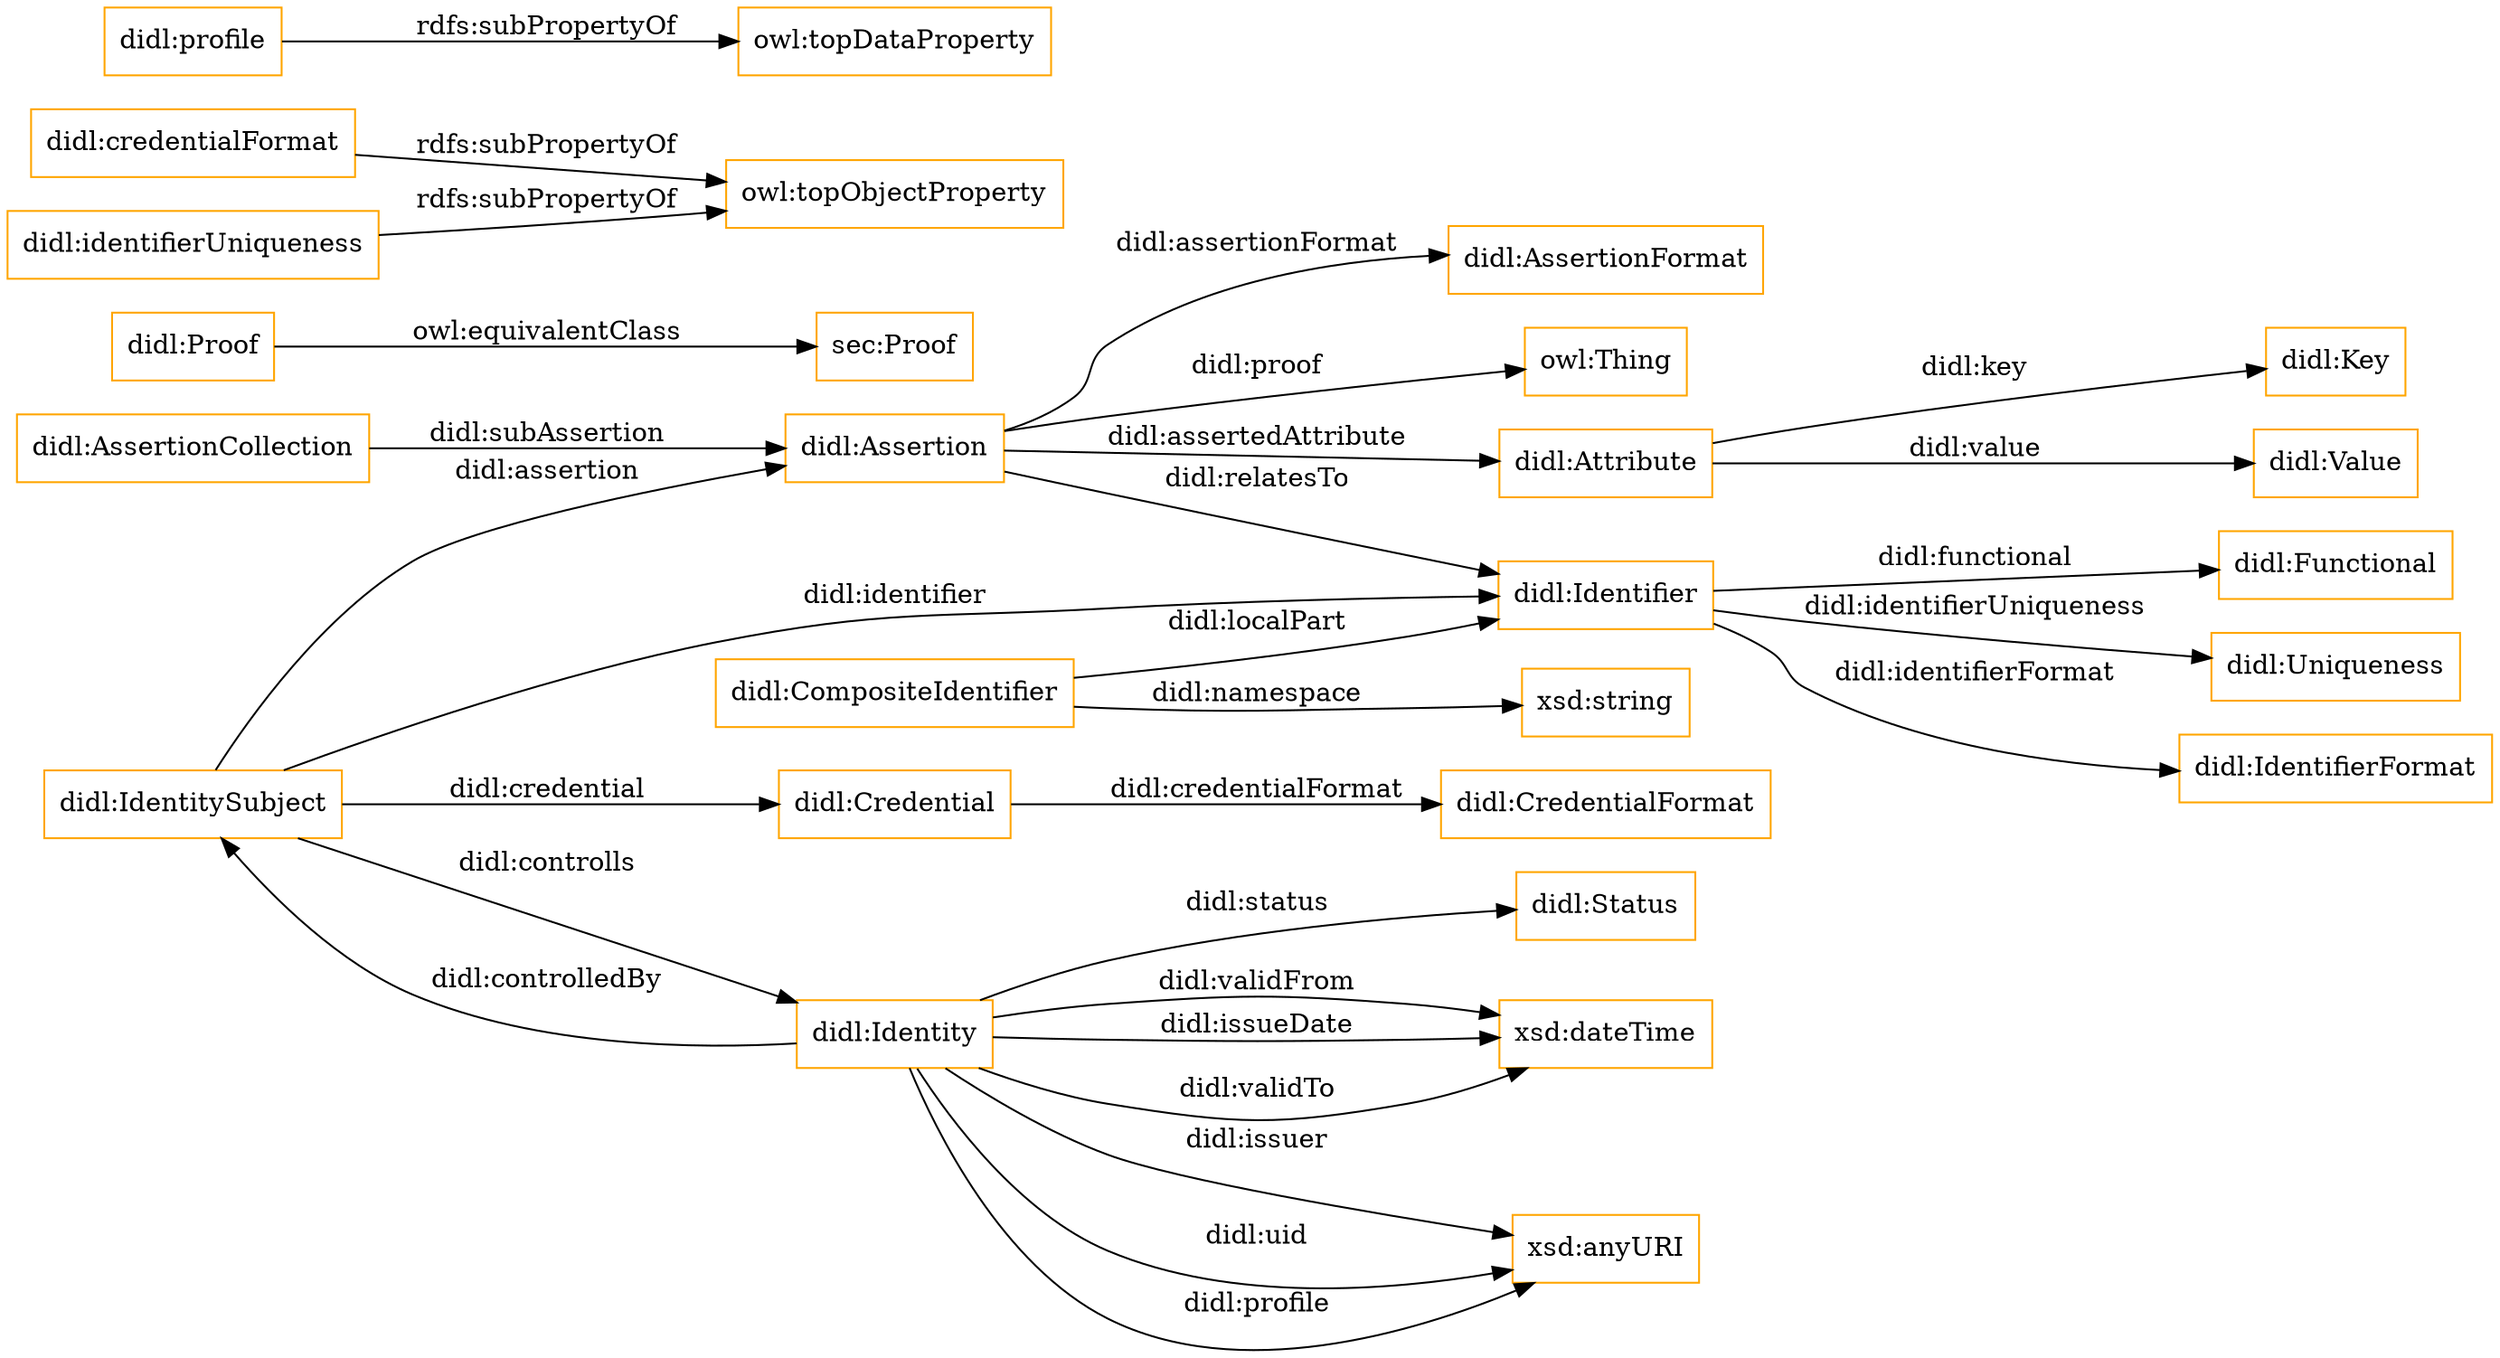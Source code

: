 digraph ar2dtool_diagram { 
rankdir=LR;
size="1501"
node [shape = rectangle, color="orange"]; "didl:Attribute" "didl:CompositeIdentifier" "didl:AssertionFormat" "didl:Uniqueness" "didl:Status" "sec:Proof" "didl:IdentifierFormat" "didl:Assertion" "didl:Key" "didl:Identity" "didl:Credential" "didl:CredentialFormat" "didl:IdentitySubject" "didl:Functional" "didl:Value" "didl:Proof" "didl:AssertionCollection" "didl:Identifier" ; /*classes style*/
	"didl:credentialFormat" -> "owl:topObjectProperty" [ label = "rdfs:subPropertyOf" ];
	"didl:Proof" -> "sec:Proof" [ label = "owl:equivalentClass" ];
	"didl:identifierUniqueness" -> "owl:topObjectProperty" [ label = "rdfs:subPropertyOf" ];
	"didl:profile" -> "owl:topDataProperty" [ label = "rdfs:subPropertyOf" ];
	"didl:Assertion" -> "didl:Attribute" [ label = "didl:assertedAttribute" ];
	"didl:AssertionCollection" -> "didl:Assertion" [ label = "didl:subAssertion" ];
	"didl:Identity" -> "xsd:dateTime" [ label = "didl:validTo" ];
	"didl:Identity" -> "didl:Status" [ label = "didl:status" ];
	"didl:Attribute" -> "didl:Value" [ label = "didl:value" ];
	"didl:IdentitySubject" -> "didl:Identifier" [ label = "didl:identifier" ];
	"didl:Assertion" -> "didl:Identifier" [ label = "didl:relatesTo" ];
	"didl:Attribute" -> "didl:Key" [ label = "didl:key" ];
	"didl:CompositeIdentifier" -> "xsd:string" [ label = "didl:namespace" ];
	"didl:Identity" -> "xsd:anyURI" [ label = "didl:profile" ];
	"didl:Identifier" -> "didl:IdentifierFormat" [ label = "didl:identifierFormat" ];
	"didl:Identity" -> "xsd:dateTime" [ label = "didl:validFrom" ];
	"didl:Identifier" -> "didl:Functional" [ label = "didl:functional" ];
	"didl:Assertion" -> "didl:AssertionFormat" [ label = "didl:assertionFormat" ];
	"didl:Identity" -> "xsd:dateTime" [ label = "didl:issueDate" ];
	"didl:Identity" -> "xsd:anyURI" [ label = "didl:issuer" ];
	"didl:IdentitySubject" -> "didl:Identity" [ label = "didl:controlls" ];
	"didl:IdentitySubject" -> "didl:Assertion" [ label = "didl:assertion" ];
	"didl:Credential" -> "didl:CredentialFormat" [ label = "didl:credentialFormat" ];
	"didl:Identity" -> "didl:IdentitySubject" [ label = "didl:controlledBy" ];
	"didl:CompositeIdentifier" -> "didl:Identifier" [ label = "didl:localPart" ];
	"didl:Identifier" -> "didl:Uniqueness" [ label = "didl:identifierUniqueness" ];
	"didl:IdentitySubject" -> "didl:Credential" [ label = "didl:credential" ];
	"didl:Assertion" -> "owl:Thing" [ label = "didl:proof" ];
	"didl:Identity" -> "xsd:anyURI" [ label = "didl:uid" ];

}
